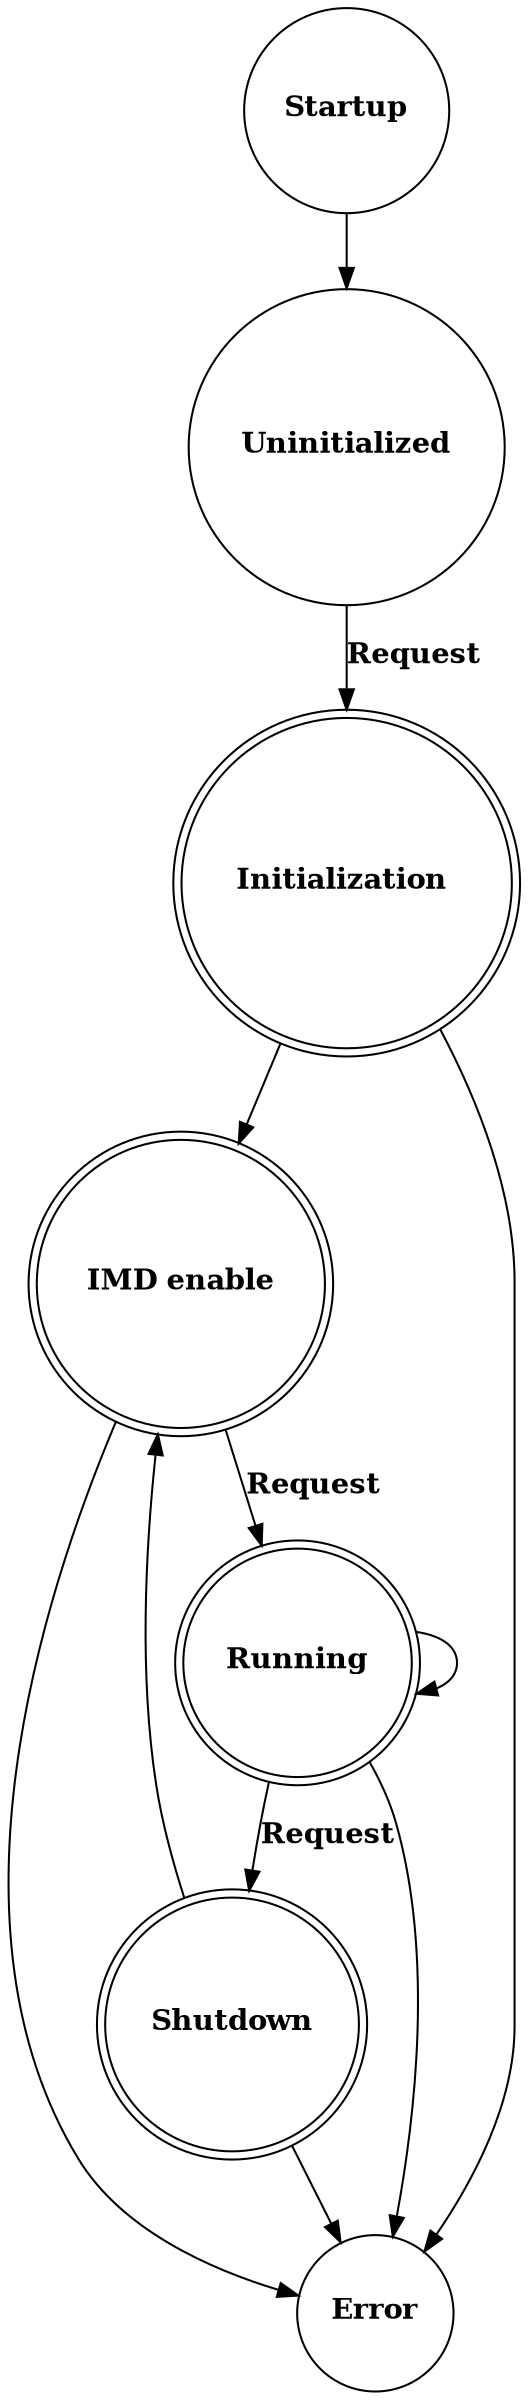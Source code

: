 # Copyright (c) 2010 - 2023, Fraunhofer-Gesellschaft zur Foerderung der angewandten Forschung e.V.
# All rights reserved.
#
# SPDX-License-Identifier: BSD-3-Clause
#
# Redistribution and use in source and binary forms, with or without
# modification, are permitted provided that the following conditions are met:
#
# 1. Redistributions of source code must retain the above copyright notice, this
#    list of conditions and the following disclaimer.
#
# 2. Redistributions in binary form must reproduce the above copyright notice,
#    this list of conditions and the following disclaimer in the documentation
#    and/or other materials provided with the distribution.
#
# 3. Neither the name of the copyright holder nor the names of its
#    contributors may be used to endorse or promote products derived from
#    this software without specific prior written permission.
#
# THIS SOFTWARE IS PROVIDED BY THE COPYRIGHT HOLDERS AND CONTRIBUTORS "AS IS"
# AND ANY EXPRESS OR IMPLIED WARRANTIES, INCLUDING, BUT NOT LIMITED TO, THE
# IMPLIED WARRANTIES OF MERCHANTABILITY AND FITNESS FOR A PARTICULAR PURPOSE ARE
# DISCLAIMED. IN NO EVENT SHALL THE COPYRIGHT HOLDER OR CONTRIBUTORS BE LIABLE
# FOR ANY DIRECT, INDIRECT, INCIDENTAL, SPECIAL, EXEMPLARY, OR CONSEQUENTIAL
# DAMAGES (INCLUDING, BUT NOT LIMITED TO, PROCUREMENT OF SUBSTITUTE GOODS OR
# SERVICES; LOSS OF USE, DATA, OR PROFITS; OR BUSINESS INTERRUPTION) HOWEVER
# CAUSED AND ON ANY THEORY OF LIABILITY, WHETHER IN CONTRACT, STRICT LIABILITY,
# OR TORT (INCLUDING NEGLIGENCE OR OTHERWISE) ARISING IN ANY WAY OUT OF THE USE
# OF THIS SOFTWARE, EVEN IF ADVISED OF THE POSSIBILITY OF SUCH DAMAGE.
#
# We kindly request you to use one or more of the following phrases to refer to
# foxBMS in your hardware, software, documentation or advertising materials:
#
# - "This product uses parts of foxBMS®"
# - "This product includes parts of foxBMS®"
# - "This product is derived from foxBMS®"

digraph imd_fsm {
    rankdir=TB;
    size="8,16"
    compound=true;
    node [shape = doublecircle]     nd_initialization
                                    nd_imd_enable;
                                    nd_shutdown;
                                    nd_running;
    node [shape = circle]           nd_never_run
                                    nd_uninitialized
                                    nd_error

    nd_never_run                    [label=<<B>Startup</B>>];
    nd_uninitialized                [label=<<B>Uninitialized</B>>];
    nd_initialization               [label=<<B>Initialization </B>>];
    nd_imd_enable                   [label=<<B>IMD enable</B>>];
    nd_running                      [label=<<B>Running</B>>];
    nd_shutdown                     [label=<<B>Shutdown</B>>];
    nd_error                        [label=<<B>Error</B>>];

    nd_never_run -> nd_uninitialized
    nd_uninitialized -> nd_initialization  [label=<<B>Request</B>>];
    nd_initialization -> nd_imd_enable
    nd_initialization -> nd_error
    nd_imd_enable -> nd_running  [label=<<B>Request</B>>];
    nd_imd_enable -> nd_error
    nd_running -> nd_running
    nd_running -> nd_shutdown  [label=<<B>Request</B>>];
    nd_running -> nd_error
    nd_shutdown -> nd_imd_enable
    nd_shutdown -> nd_error
}

